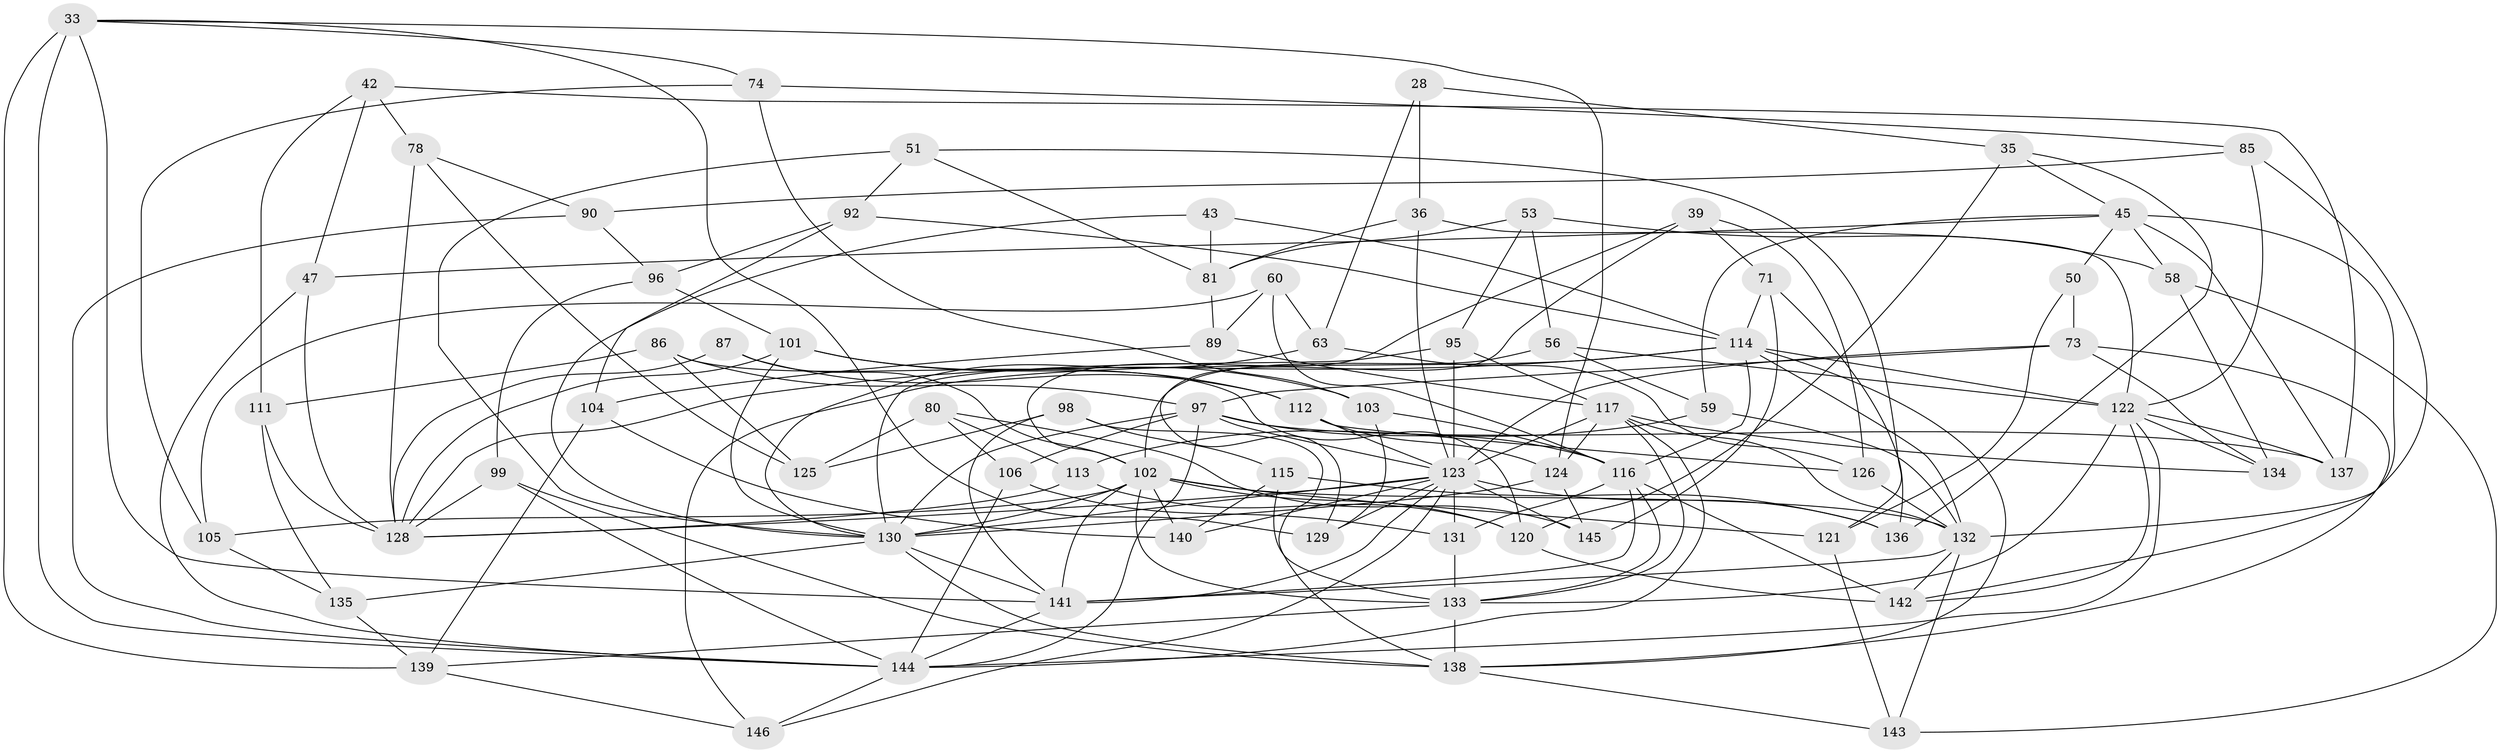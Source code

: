 // original degree distribution, {4: 1.0}
// Generated by graph-tools (version 1.1) at 2025/56/03/09/25 04:56:44]
// undirected, 73 vertices, 188 edges
graph export_dot {
graph [start="1"]
  node [color=gray90,style=filled];
  28;
  33 [super="+8"];
  35;
  36 [super="+9"];
  39;
  42;
  43;
  45 [super="+40"];
  47;
  50;
  51;
  53;
  56;
  58;
  59;
  60;
  63;
  71;
  73 [super="+41"];
  74;
  78;
  80;
  81 [super="+17"];
  85;
  86;
  87 [super="+7"];
  89;
  90;
  92;
  95;
  96;
  97 [super="+18+75+55"];
  98;
  99;
  101 [super="+68"];
  102 [super="+72+26+38+84"];
  103;
  104;
  105;
  106;
  111;
  112 [super="+32"];
  113;
  114 [super="+13+61+44"];
  115 [super="+20"];
  116 [super="+65"];
  117 [super="+110"];
  120 [super="+34"];
  121 [super="+69"];
  122 [super="+48+91"];
  123 [super="+64+30+46+93+109"];
  124 [super="+77"];
  125;
  126;
  128 [super="+3+119+27"];
  129;
  130 [super="+6+52+127+76"];
  131;
  132 [super="+108"];
  133 [super="+54"];
  134;
  135;
  136;
  137 [super="+29"];
  138 [super="+31+37"];
  139 [super="+82"];
  140;
  141 [super="+62+88+94"];
  142 [super="+118"];
  143;
  144 [super="+4+70+21+100"];
  145;
  146;
  28 -- 63;
  28 -- 36 [weight=2];
  28 -- 35;
  33 -- 129;
  33 -- 139 [weight=2];
  33 -- 74;
  33 -- 144 [weight=2];
  33 -- 141;
  33 -- 124;
  35 -- 136;
  35 -- 45;
  35 -- 120;
  36 -- 123;
  36 -- 81;
  36 -- 122 [weight=2];
  39 -- 126;
  39 -- 71;
  39 -- 129;
  39 -- 102;
  42 -- 47;
  42 -- 111;
  42 -- 78;
  42 -- 137;
  43 -- 81 [weight=2];
  43 -- 114;
  43 -- 130;
  45 -- 50;
  45 -- 137 [weight=2];
  45 -- 58;
  45 -- 59;
  45 -- 47;
  45 -- 142;
  47 -- 128;
  47 -- 144;
  50 -- 73 [weight=2];
  50 -- 121;
  51 -- 92;
  51 -- 81;
  51 -- 121;
  51 -- 130;
  53 -- 95;
  53 -- 58;
  53 -- 56;
  53 -- 81;
  56 -- 59;
  56 -- 122;
  56 -- 102;
  58 -- 143;
  58 -- 134;
  59 -- 132;
  59 -- 113;
  60 -- 105;
  60 -- 89;
  60 -- 63;
  60 -- 116;
  63 -- 126;
  63 -- 130;
  71 -- 145;
  71 -- 136;
  71 -- 114;
  73 -- 134;
  73 -- 97;
  73 -- 138;
  73 -- 123;
  74 -- 103;
  74 -- 105;
  74 -- 85;
  78 -- 125;
  78 -- 128;
  78 -- 90;
  80 -- 113;
  80 -- 145;
  80 -- 106;
  80 -- 125;
  81 -- 89;
  85 -- 90;
  85 -- 122;
  85 -- 132;
  86 -- 111;
  86 -- 97;
  86 -- 125;
  86 -- 120;
  87 -- 128 [weight=3];
  87 -- 102 [weight=2];
  87 -- 112;
  89 -- 104;
  89 -- 117;
  90 -- 96;
  90 -- 144;
  92 -- 96;
  92 -- 104;
  92 -- 114;
  95 -- 117;
  95 -- 130;
  95 -- 123;
  96 -- 99;
  96 -- 101;
  97 -- 106;
  97 -- 137 [weight=2];
  97 -- 130 [weight=2];
  97 -- 144;
  97 -- 116;
  97 -- 123;
  98 -- 125;
  98 -- 115;
  98 -- 138;
  98 -- 141;
  99 -- 128;
  99 -- 144;
  99 -- 138;
  101 -- 112;
  101 -- 128 [weight=2];
  101 -- 103;
  101 -- 130;
  102 -- 105;
  102 -- 130 [weight=2];
  102 -- 133;
  102 -- 120 [weight=2];
  102 -- 121 [weight=3];
  102 -- 140;
  102 -- 132 [weight=3];
  102 -- 141 [weight=3];
  103 -- 129;
  103 -- 116;
  104 -- 140;
  104 -- 139;
  105 -- 135;
  106 -- 144;
  106 -- 131;
  111 -- 135;
  111 -- 128;
  112 -- 126;
  112 -- 124 [weight=2];
  112 -- 123;
  113 -- 128;
  113 -- 120;
  114 -- 128;
  114 -- 138;
  114 -- 122;
  114 -- 146;
  114 -- 132 [weight=2];
  114 -- 116;
  115 -- 140;
  115 -- 136;
  115 -- 133 [weight=3];
  116 -- 142 [weight=2];
  116 -- 141 [weight=2];
  116 -- 131;
  116 -- 133;
  117 -- 144;
  117 -- 133;
  117 -- 134;
  117 -- 123;
  117 -- 124;
  117 -- 132;
  120 -- 142;
  121 -- 143;
  122 -- 134;
  122 -- 144;
  122 -- 133;
  122 -- 137;
  122 -- 142;
  123 -- 129;
  123 -- 128;
  123 -- 136;
  123 -- 130;
  123 -- 145;
  123 -- 140;
  123 -- 131;
  123 -- 141 [weight=2];
  123 -- 146;
  124 -- 145;
  124 -- 130;
  126 -- 132;
  130 -- 135;
  130 -- 141 [weight=2];
  130 -- 138 [weight=2];
  131 -- 133;
  132 -- 142;
  132 -- 141;
  132 -- 143;
  133 -- 138;
  133 -- 139;
  135 -- 139;
  138 -- 143;
  139 -- 146;
  141 -- 144 [weight=2];
  144 -- 146;
}
